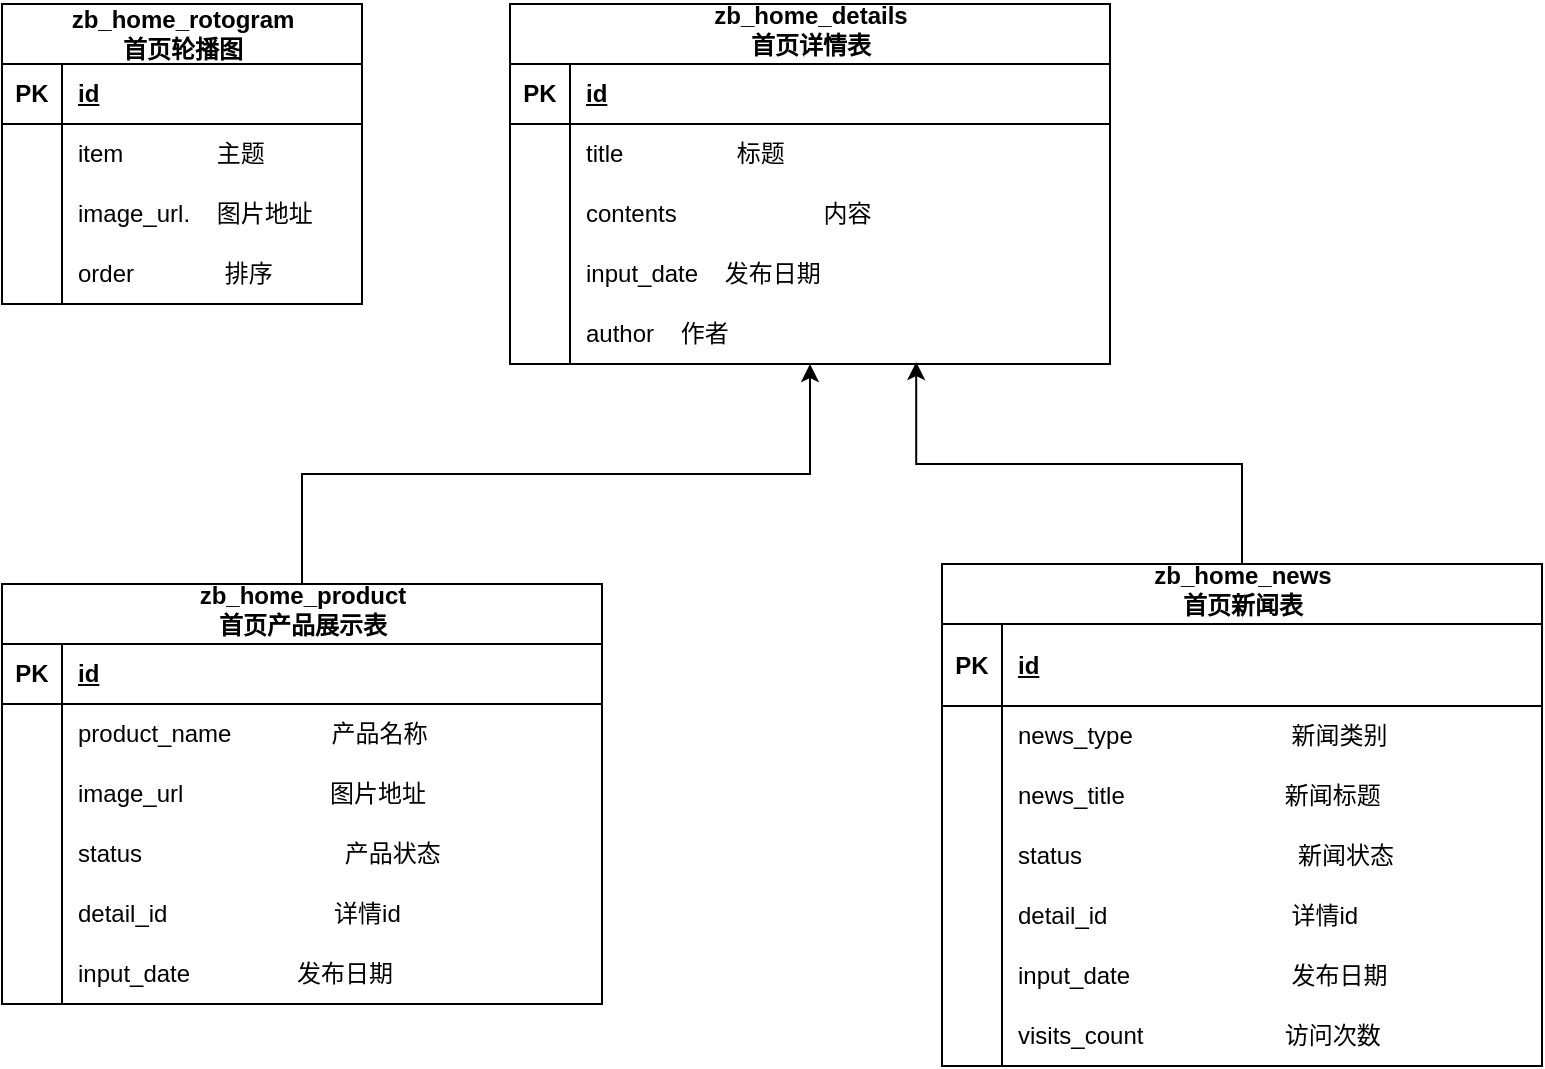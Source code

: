 <mxfile version="21.3.5" type="github">
  <diagram name="第 1 页" id="syiM_yleGJ8HOB4GZRZs">
    <mxGraphModel dx="1434" dy="714" grid="1" gridSize="10" guides="1" tooltips="1" connect="1" arrows="1" fold="1" page="1" pageScale="1" pageWidth="827" pageHeight="1169" math="0" shadow="0">
      <root>
        <mxCell id="0" />
        <mxCell id="1" parent="0" />
        <mxCell id="62JwEKZH6Iw0JbEhYxLb-7" value="zb_home_rotogram&lt;br&gt;首页轮播图" style="shape=table;startSize=30;container=1;collapsible=1;childLayout=tableLayout;fixedRows=1;rowLines=0;fontStyle=1;align=center;resizeLast=1;html=1;" parent="1" vertex="1">
          <mxGeometry x="10" y="100" width="180" height="150" as="geometry" />
        </mxCell>
        <mxCell id="62JwEKZH6Iw0JbEhYxLb-8" value="" style="shape=tableRow;horizontal=0;startSize=0;swimlaneHead=0;swimlaneBody=0;fillColor=none;collapsible=0;dropTarget=0;points=[[0,0.5],[1,0.5]];portConstraint=eastwest;top=0;left=0;right=0;bottom=1;" parent="62JwEKZH6Iw0JbEhYxLb-7" vertex="1">
          <mxGeometry y="30" width="180" height="30" as="geometry" />
        </mxCell>
        <mxCell id="62JwEKZH6Iw0JbEhYxLb-9" value="PK" style="shape=partialRectangle;connectable=0;fillColor=none;top=0;left=0;bottom=0;right=0;fontStyle=1;overflow=hidden;whiteSpace=wrap;html=1;" parent="62JwEKZH6Iw0JbEhYxLb-8" vertex="1">
          <mxGeometry width="30" height="30" as="geometry">
            <mxRectangle width="30" height="30" as="alternateBounds" />
          </mxGeometry>
        </mxCell>
        <mxCell id="62JwEKZH6Iw0JbEhYxLb-10" value="id" style="shape=partialRectangle;connectable=0;fillColor=none;top=0;left=0;bottom=0;right=0;align=left;spacingLeft=6;fontStyle=5;overflow=hidden;whiteSpace=wrap;html=1;" parent="62JwEKZH6Iw0JbEhYxLb-8" vertex="1">
          <mxGeometry x="30" width="150" height="30" as="geometry">
            <mxRectangle width="150" height="30" as="alternateBounds" />
          </mxGeometry>
        </mxCell>
        <mxCell id="62JwEKZH6Iw0JbEhYxLb-11" value="" style="shape=tableRow;horizontal=0;startSize=0;swimlaneHead=0;swimlaneBody=0;fillColor=none;collapsible=0;dropTarget=0;points=[[0,0.5],[1,0.5]];portConstraint=eastwest;top=0;left=0;right=0;bottom=0;" parent="62JwEKZH6Iw0JbEhYxLb-7" vertex="1">
          <mxGeometry y="60" width="180" height="30" as="geometry" />
        </mxCell>
        <mxCell id="62JwEKZH6Iw0JbEhYxLb-12" value="" style="shape=partialRectangle;connectable=0;fillColor=none;top=0;left=0;bottom=0;right=0;editable=1;overflow=hidden;whiteSpace=wrap;html=1;" parent="62JwEKZH6Iw0JbEhYxLb-11" vertex="1">
          <mxGeometry width="30" height="30" as="geometry">
            <mxRectangle width="30" height="30" as="alternateBounds" />
          </mxGeometry>
        </mxCell>
        <mxCell id="62JwEKZH6Iw0JbEhYxLb-13" value="item&amp;nbsp; &amp;nbsp; &amp;nbsp; &amp;nbsp; &amp;nbsp; &amp;nbsp; &amp;nbsp; 主题" style="shape=partialRectangle;connectable=0;fillColor=none;top=0;left=0;bottom=0;right=0;align=left;spacingLeft=6;overflow=hidden;whiteSpace=wrap;html=1;" parent="62JwEKZH6Iw0JbEhYxLb-11" vertex="1">
          <mxGeometry x="30" width="150" height="30" as="geometry">
            <mxRectangle width="150" height="30" as="alternateBounds" />
          </mxGeometry>
        </mxCell>
        <mxCell id="62JwEKZH6Iw0JbEhYxLb-14" value="" style="shape=tableRow;horizontal=0;startSize=0;swimlaneHead=0;swimlaneBody=0;fillColor=none;collapsible=0;dropTarget=0;points=[[0,0.5],[1,0.5]];portConstraint=eastwest;top=0;left=0;right=0;bottom=0;" parent="62JwEKZH6Iw0JbEhYxLb-7" vertex="1">
          <mxGeometry y="90" width="180" height="30" as="geometry" />
        </mxCell>
        <mxCell id="62JwEKZH6Iw0JbEhYxLb-15" value="" style="shape=partialRectangle;connectable=0;fillColor=none;top=0;left=0;bottom=0;right=0;editable=1;overflow=hidden;whiteSpace=wrap;html=1;" parent="62JwEKZH6Iw0JbEhYxLb-14" vertex="1">
          <mxGeometry width="30" height="30" as="geometry">
            <mxRectangle width="30" height="30" as="alternateBounds" />
          </mxGeometry>
        </mxCell>
        <mxCell id="62JwEKZH6Iw0JbEhYxLb-16" value="image_url.&amp;nbsp; &amp;nbsp; 图片地址" style="shape=partialRectangle;connectable=0;fillColor=none;top=0;left=0;bottom=0;right=0;align=left;spacingLeft=6;overflow=hidden;whiteSpace=wrap;html=1;" parent="62JwEKZH6Iw0JbEhYxLb-14" vertex="1">
          <mxGeometry x="30" width="150" height="30" as="geometry">
            <mxRectangle width="150" height="30" as="alternateBounds" />
          </mxGeometry>
        </mxCell>
        <mxCell id="fqI9uryjgh6xHS4i4VFl-1" style="shape=tableRow;horizontal=0;startSize=0;swimlaneHead=0;swimlaneBody=0;fillColor=none;collapsible=0;dropTarget=0;points=[[0,0.5],[1,0.5]];portConstraint=eastwest;top=0;left=0;right=0;bottom=0;" parent="62JwEKZH6Iw0JbEhYxLb-7" vertex="1">
          <mxGeometry y="120" width="180" height="30" as="geometry" />
        </mxCell>
        <mxCell id="fqI9uryjgh6xHS4i4VFl-2" style="shape=partialRectangle;connectable=0;fillColor=none;top=0;left=0;bottom=0;right=0;editable=1;overflow=hidden;whiteSpace=wrap;html=1;" parent="fqI9uryjgh6xHS4i4VFl-1" vertex="1">
          <mxGeometry width="30" height="30" as="geometry">
            <mxRectangle width="30" height="30" as="alternateBounds" />
          </mxGeometry>
        </mxCell>
        <mxCell id="fqI9uryjgh6xHS4i4VFl-3" value="order&amp;nbsp;&lt;span style=&quot;white-space: pre;&quot;&gt;&#x9;&lt;/span&gt;&amp;nbsp; &amp;nbsp; &amp;nbsp; 排序" style="shape=partialRectangle;connectable=0;fillColor=none;top=0;left=0;bottom=0;right=0;align=left;spacingLeft=6;overflow=hidden;whiteSpace=wrap;html=1;" parent="fqI9uryjgh6xHS4i4VFl-1" vertex="1">
          <mxGeometry x="30" width="150" height="30" as="geometry">
            <mxRectangle width="150" height="30" as="alternateBounds" />
          </mxGeometry>
        </mxCell>
        <mxCell id="62JwEKZH6Iw0JbEhYxLb-57" value="" style="edgeStyle=orthogonalEdgeStyle;rounded=0;orthogonalLoop=1;jettySize=auto;html=1;" parent="1" source="62JwEKZH6Iw0JbEhYxLb-20" target="62JwEKZH6Iw0JbEhYxLb-44" edge="1">
          <mxGeometry relative="1" as="geometry" />
        </mxCell>
        <mxCell id="62JwEKZH6Iw0JbEhYxLb-20" value="zb_home_product&lt;br&gt;首页产品展示表" style="shape=table;startSize=30;container=1;collapsible=1;childLayout=tableLayout;fixedRows=1;rowLines=0;fontStyle=1;align=center;resizeLast=1;html=1;verticalAlign=bottom;" parent="1" vertex="1">
          <mxGeometry x="10" y="390" width="300" height="210" as="geometry" />
        </mxCell>
        <mxCell id="62JwEKZH6Iw0JbEhYxLb-21" value="" style="shape=tableRow;horizontal=0;startSize=0;swimlaneHead=0;swimlaneBody=0;fillColor=none;collapsible=0;dropTarget=0;points=[[0,0.5],[1,0.5]];portConstraint=eastwest;top=0;left=0;right=0;bottom=1;" parent="62JwEKZH6Iw0JbEhYxLb-20" vertex="1">
          <mxGeometry y="30" width="300" height="30" as="geometry" />
        </mxCell>
        <mxCell id="62JwEKZH6Iw0JbEhYxLb-22" value="PK" style="shape=partialRectangle;connectable=0;fillColor=none;top=0;left=0;bottom=0;right=0;fontStyle=1;overflow=hidden;whiteSpace=wrap;html=1;" parent="62JwEKZH6Iw0JbEhYxLb-21" vertex="1">
          <mxGeometry width="30" height="30" as="geometry">
            <mxRectangle width="30" height="30" as="alternateBounds" />
          </mxGeometry>
        </mxCell>
        <mxCell id="62JwEKZH6Iw0JbEhYxLb-23" value="id" style="shape=partialRectangle;connectable=0;fillColor=none;top=0;left=0;bottom=0;right=0;align=left;spacingLeft=6;fontStyle=5;overflow=hidden;whiteSpace=wrap;html=1;" parent="62JwEKZH6Iw0JbEhYxLb-21" vertex="1">
          <mxGeometry x="30" width="270" height="30" as="geometry">
            <mxRectangle width="270" height="30" as="alternateBounds" />
          </mxGeometry>
        </mxCell>
        <mxCell id="62JwEKZH6Iw0JbEhYxLb-24" value="" style="shape=tableRow;horizontal=0;startSize=0;swimlaneHead=0;swimlaneBody=0;fillColor=none;collapsible=0;dropTarget=0;points=[[0,0.5],[1,0.5]];portConstraint=eastwest;top=0;left=0;right=0;bottom=0;" parent="62JwEKZH6Iw0JbEhYxLb-20" vertex="1">
          <mxGeometry y="60" width="300" height="30" as="geometry" />
        </mxCell>
        <mxCell id="62JwEKZH6Iw0JbEhYxLb-25" value="" style="shape=partialRectangle;connectable=0;fillColor=none;top=0;left=0;bottom=0;right=0;editable=1;overflow=hidden;whiteSpace=wrap;html=1;" parent="62JwEKZH6Iw0JbEhYxLb-24" vertex="1">
          <mxGeometry width="30" height="30" as="geometry">
            <mxRectangle width="30" height="30" as="alternateBounds" />
          </mxGeometry>
        </mxCell>
        <mxCell id="62JwEKZH6Iw0JbEhYxLb-26" value="product_name&amp;nbsp; &amp;nbsp; &amp;nbsp; &amp;nbsp; &amp;nbsp; &amp;nbsp; &amp;nbsp; &amp;nbsp;产品名称" style="shape=partialRectangle;connectable=0;fillColor=none;top=0;left=0;bottom=0;right=0;align=left;spacingLeft=6;overflow=hidden;whiteSpace=wrap;html=1;" parent="62JwEKZH6Iw0JbEhYxLb-24" vertex="1">
          <mxGeometry x="30" width="270" height="30" as="geometry">
            <mxRectangle width="270" height="30" as="alternateBounds" />
          </mxGeometry>
        </mxCell>
        <mxCell id="62JwEKZH6Iw0JbEhYxLb-27" value="" style="shape=tableRow;horizontal=0;startSize=0;swimlaneHead=0;swimlaneBody=0;fillColor=none;collapsible=0;dropTarget=0;points=[[0,0.5],[1,0.5]];portConstraint=eastwest;top=0;left=0;right=0;bottom=0;" parent="62JwEKZH6Iw0JbEhYxLb-20" vertex="1">
          <mxGeometry y="90" width="300" height="30" as="geometry" />
        </mxCell>
        <mxCell id="62JwEKZH6Iw0JbEhYxLb-28" value="" style="shape=partialRectangle;connectable=0;fillColor=none;top=0;left=0;bottom=0;right=0;editable=1;overflow=hidden;whiteSpace=wrap;html=1;" parent="62JwEKZH6Iw0JbEhYxLb-27" vertex="1">
          <mxGeometry width="30" height="30" as="geometry">
            <mxRectangle width="30" height="30" as="alternateBounds" />
          </mxGeometry>
        </mxCell>
        <mxCell id="62JwEKZH6Iw0JbEhYxLb-29" value="image_url&amp;nbsp; &amp;nbsp; &amp;nbsp; &amp;nbsp; &amp;nbsp; &amp;nbsp; &amp;nbsp; &amp;nbsp; &amp;nbsp; &amp;nbsp; &amp;nbsp; 图片地址" style="shape=partialRectangle;connectable=0;fillColor=none;top=0;left=0;bottom=0;right=0;align=left;spacingLeft=6;overflow=hidden;whiteSpace=wrap;html=1;" parent="62JwEKZH6Iw0JbEhYxLb-27" vertex="1">
          <mxGeometry x="30" width="270" height="30" as="geometry">
            <mxRectangle width="270" height="30" as="alternateBounds" />
          </mxGeometry>
        </mxCell>
        <mxCell id="62JwEKZH6Iw0JbEhYxLb-74" style="shape=tableRow;horizontal=0;startSize=0;swimlaneHead=0;swimlaneBody=0;fillColor=none;collapsible=0;dropTarget=0;points=[[0,0.5],[1,0.5]];portConstraint=eastwest;top=0;left=0;right=0;bottom=0;" parent="62JwEKZH6Iw0JbEhYxLb-20" vertex="1">
          <mxGeometry y="120" width="300" height="30" as="geometry" />
        </mxCell>
        <mxCell id="62JwEKZH6Iw0JbEhYxLb-75" style="shape=partialRectangle;connectable=0;fillColor=none;top=0;left=0;bottom=0;right=0;editable=1;overflow=hidden;whiteSpace=wrap;html=1;" parent="62JwEKZH6Iw0JbEhYxLb-74" vertex="1">
          <mxGeometry width="30" height="30" as="geometry">
            <mxRectangle width="30" height="30" as="alternateBounds" />
          </mxGeometry>
        </mxCell>
        <mxCell id="62JwEKZH6Iw0JbEhYxLb-76" value="status&lt;span style=&quot;white-space: pre;&quot;&gt; &lt;span style=&quot;white-space: pre;&quot;&gt; &lt;span style=&quot;white-space: pre;&quot;&gt;&#x9;&lt;/span&gt;&lt;span style=&quot;white-space: pre;&quot;&gt;&#x9;&lt;/span&gt;&lt;span style=&quot;white-space: pre;&quot;&gt;&#x9;&lt;/span&gt;&lt;span style=&quot;white-space: pre;&quot;&gt;&#x9;&lt;/span&gt;&lt;/span&gt;&lt;/span&gt;产品状态" style="shape=partialRectangle;connectable=0;fillColor=none;top=0;left=0;bottom=0;right=0;align=left;spacingLeft=6;overflow=hidden;whiteSpace=wrap;html=1;" parent="62JwEKZH6Iw0JbEhYxLb-74" vertex="1">
          <mxGeometry x="30" width="270" height="30" as="geometry">
            <mxRectangle width="270" height="30" as="alternateBounds" />
          </mxGeometry>
        </mxCell>
        <mxCell id="62JwEKZH6Iw0JbEhYxLb-41" style="shape=tableRow;horizontal=0;startSize=0;swimlaneHead=0;swimlaneBody=0;fillColor=none;collapsible=0;dropTarget=0;points=[[0,0.5],[1,0.5]];portConstraint=eastwest;top=0;left=0;right=0;bottom=0;" parent="62JwEKZH6Iw0JbEhYxLb-20" vertex="1">
          <mxGeometry y="150" width="300" height="30" as="geometry" />
        </mxCell>
        <mxCell id="62JwEKZH6Iw0JbEhYxLb-42" style="shape=partialRectangle;connectable=0;fillColor=none;top=0;left=0;bottom=0;right=0;editable=1;overflow=hidden;whiteSpace=wrap;html=1;" parent="62JwEKZH6Iw0JbEhYxLb-41" vertex="1">
          <mxGeometry width="30" height="30" as="geometry">
            <mxRectangle width="30" height="30" as="alternateBounds" />
          </mxGeometry>
        </mxCell>
        <mxCell id="62JwEKZH6Iw0JbEhYxLb-43" value="detail_id&amp;nbsp; &amp;nbsp; &amp;nbsp; &amp;nbsp; &amp;nbsp; &amp;nbsp; &amp;nbsp; &amp;nbsp; &amp;nbsp; &amp;nbsp; &amp;nbsp; &amp;nbsp; &amp;nbsp;详情id" style="shape=partialRectangle;connectable=0;fillColor=none;top=0;left=0;bottom=0;right=0;align=left;spacingLeft=6;overflow=hidden;whiteSpace=wrap;html=1;" parent="62JwEKZH6Iw0JbEhYxLb-41" vertex="1">
          <mxGeometry x="30" width="270" height="30" as="geometry">
            <mxRectangle width="270" height="30" as="alternateBounds" />
          </mxGeometry>
        </mxCell>
        <mxCell id="_2c-jrytz2PSMY9AqJ9Z-1" style="shape=tableRow;horizontal=0;startSize=0;swimlaneHead=0;swimlaneBody=0;fillColor=none;collapsible=0;dropTarget=0;points=[[0,0.5],[1,0.5]];portConstraint=eastwest;top=0;left=0;right=0;bottom=0;" vertex="1" parent="62JwEKZH6Iw0JbEhYxLb-20">
          <mxGeometry y="180" width="300" height="30" as="geometry" />
        </mxCell>
        <mxCell id="_2c-jrytz2PSMY9AqJ9Z-2" style="shape=partialRectangle;connectable=0;fillColor=none;top=0;left=0;bottom=0;right=0;editable=1;overflow=hidden;whiteSpace=wrap;html=1;" vertex="1" parent="_2c-jrytz2PSMY9AqJ9Z-1">
          <mxGeometry width="30" height="30" as="geometry">
            <mxRectangle width="30" height="30" as="alternateBounds" />
          </mxGeometry>
        </mxCell>
        <mxCell id="_2c-jrytz2PSMY9AqJ9Z-3" value="input_date&amp;nbsp;&amp;nbsp; &lt;span style=&quot;border-color: var(--border-color);&quot;&gt; &lt;/span&gt;&lt;span style=&quot;border-color: var(--border-color);&quot;&gt; &lt;span style=&quot;border-color: var(--border-color);&quot;&gt;&lt;span style=&quot;white-space: pre;&quot;&gt;&amp;nbsp;&amp;nbsp;&amp;nbsp;&amp;nbsp;&lt;/span&gt;&lt;/span&gt;&lt;span style=&quot;border-color: var(--border-color);&quot;&gt;&lt;span style=&quot;white-space: pre;&quot;&gt;&amp;nbsp;&amp;nbsp;&amp;nbsp;&amp;nbsp;&lt;/span&gt;&lt;/span&gt;&lt;span style=&quot;border-color: var(--border-color);&quot;&gt;&lt;span style=&quot;white-space: pre;&quot;&gt;&amp;nbsp;&amp;nbsp;&amp;nbsp;&amp;nbsp;&lt;/span&gt;&lt;/span&gt;&lt;/span&gt;&lt;span style=&quot;border-color: var(--border-color);&quot;&gt;&amp;nbsp;&lt;/span&gt;&lt;span style=&quot;border-color: var(--border-color);&quot;&gt;&lt;/span&gt;发布日期&amp;nbsp; &amp;nbsp; &amp;nbsp; &amp;nbsp; &amp;nbsp; &amp;nbsp; &amp;nbsp; &amp;nbsp; &amp;nbsp; &amp;nbsp; &amp;nbsp; &amp;nbsp;" style="shape=partialRectangle;connectable=0;fillColor=none;top=0;left=0;bottom=0;right=0;align=left;spacingLeft=6;overflow=hidden;whiteSpace=wrap;html=1;" vertex="1" parent="_2c-jrytz2PSMY9AqJ9Z-1">
          <mxGeometry x="30" width="270" height="30" as="geometry">
            <mxRectangle width="270" height="30" as="alternateBounds" />
          </mxGeometry>
        </mxCell>
        <mxCell id="62JwEKZH6Iw0JbEhYxLb-44" value="zb_home_details&lt;br&gt;首页详情表" style="shape=table;startSize=30;container=1;collapsible=1;childLayout=tableLayout;fixedRows=1;rowLines=0;fontStyle=1;align=center;resizeLast=1;html=1;verticalAlign=bottom;" parent="1" vertex="1">
          <mxGeometry x="264" y="100" width="300" height="180" as="geometry" />
        </mxCell>
        <mxCell id="62JwEKZH6Iw0JbEhYxLb-45" value="" style="shape=tableRow;horizontal=0;startSize=0;swimlaneHead=0;swimlaneBody=0;fillColor=none;collapsible=0;dropTarget=0;points=[[0,0.5],[1,0.5]];portConstraint=eastwest;top=0;left=0;right=0;bottom=1;" parent="62JwEKZH6Iw0JbEhYxLb-44" vertex="1">
          <mxGeometry y="30" width="300" height="30" as="geometry" />
        </mxCell>
        <mxCell id="62JwEKZH6Iw0JbEhYxLb-46" value="PK" style="shape=partialRectangle;connectable=0;fillColor=none;top=0;left=0;bottom=0;right=0;fontStyle=1;overflow=hidden;whiteSpace=wrap;html=1;" parent="62JwEKZH6Iw0JbEhYxLb-45" vertex="1">
          <mxGeometry width="30" height="30" as="geometry">
            <mxRectangle width="30" height="30" as="alternateBounds" />
          </mxGeometry>
        </mxCell>
        <mxCell id="62JwEKZH6Iw0JbEhYxLb-47" value="id" style="shape=partialRectangle;connectable=0;fillColor=none;top=0;left=0;bottom=0;right=0;align=left;spacingLeft=6;fontStyle=5;overflow=hidden;whiteSpace=wrap;html=1;" parent="62JwEKZH6Iw0JbEhYxLb-45" vertex="1">
          <mxGeometry x="30" width="270" height="30" as="geometry">
            <mxRectangle width="270" height="30" as="alternateBounds" />
          </mxGeometry>
        </mxCell>
        <mxCell id="62JwEKZH6Iw0JbEhYxLb-48" value="" style="shape=tableRow;horizontal=0;startSize=0;swimlaneHead=0;swimlaneBody=0;fillColor=none;collapsible=0;dropTarget=0;points=[[0,0.5],[1,0.5]];portConstraint=eastwest;top=0;left=0;right=0;bottom=0;" parent="62JwEKZH6Iw0JbEhYxLb-44" vertex="1">
          <mxGeometry y="60" width="300" height="30" as="geometry" />
        </mxCell>
        <mxCell id="62JwEKZH6Iw0JbEhYxLb-49" value="" style="shape=partialRectangle;connectable=0;fillColor=none;top=0;left=0;bottom=0;right=0;editable=1;overflow=hidden;whiteSpace=wrap;html=1;" parent="62JwEKZH6Iw0JbEhYxLb-48" vertex="1">
          <mxGeometry width="30" height="30" as="geometry">
            <mxRectangle width="30" height="30" as="alternateBounds" />
          </mxGeometry>
        </mxCell>
        <mxCell id="62JwEKZH6Iw0JbEhYxLb-50" value="title&amp;nbsp; &amp;nbsp; &amp;nbsp; &amp;nbsp; &amp;nbsp; &amp;nbsp; &amp;nbsp;&amp;nbsp;&lt;span style=&quot;white-space: pre;&quot;&gt; &lt;/span&gt;&lt;span style=&quot;white-space: pre;&quot;&gt; &lt;/span&gt;&lt;span style=&quot;white-space: pre;&quot;&gt; &lt;/span&gt;标题" style="shape=partialRectangle;connectable=0;fillColor=none;top=0;left=0;bottom=0;right=0;align=left;spacingLeft=6;overflow=hidden;whiteSpace=wrap;html=1;" parent="62JwEKZH6Iw0JbEhYxLb-48" vertex="1">
          <mxGeometry x="30" width="270" height="30" as="geometry">
            <mxRectangle width="270" height="30" as="alternateBounds" />
          </mxGeometry>
        </mxCell>
        <mxCell id="62JwEKZH6Iw0JbEhYxLb-51" value="" style="shape=tableRow;horizontal=0;startSize=0;swimlaneHead=0;swimlaneBody=0;fillColor=none;collapsible=0;dropTarget=0;points=[[0,0.5],[1,0.5]];portConstraint=eastwest;top=0;left=0;right=0;bottom=0;" parent="62JwEKZH6Iw0JbEhYxLb-44" vertex="1">
          <mxGeometry y="90" width="300" height="30" as="geometry" />
        </mxCell>
        <mxCell id="62JwEKZH6Iw0JbEhYxLb-52" value="" style="shape=partialRectangle;connectable=0;fillColor=none;top=0;left=0;bottom=0;right=0;editable=1;overflow=hidden;whiteSpace=wrap;html=1;" parent="62JwEKZH6Iw0JbEhYxLb-51" vertex="1">
          <mxGeometry width="30" height="30" as="geometry">
            <mxRectangle width="30" height="30" as="alternateBounds" />
          </mxGeometry>
        </mxCell>
        <mxCell id="62JwEKZH6Iw0JbEhYxLb-53" value="contents&amp;nbsp; &amp;nbsp; &amp;nbsp; &amp;nbsp; &amp;nbsp; &amp;nbsp; &amp;nbsp; &amp;nbsp; &amp;nbsp; &amp;nbsp; &amp;nbsp;&lt;span style=&quot;white-space: pre;&quot;&gt; &lt;/span&gt;内容" style="shape=partialRectangle;connectable=0;fillColor=none;top=0;left=0;bottom=0;right=0;align=left;spacingLeft=6;overflow=hidden;whiteSpace=wrap;html=1;" parent="62JwEKZH6Iw0JbEhYxLb-51" vertex="1">
          <mxGeometry x="30" width="270" height="30" as="geometry">
            <mxRectangle width="270" height="30" as="alternateBounds" />
          </mxGeometry>
        </mxCell>
        <mxCell id="62JwEKZH6Iw0JbEhYxLb-54" style="shape=tableRow;horizontal=0;startSize=0;swimlaneHead=0;swimlaneBody=0;fillColor=none;collapsible=0;dropTarget=0;points=[[0,0.5],[1,0.5]];portConstraint=eastwest;top=0;left=0;right=0;bottom=0;" parent="62JwEKZH6Iw0JbEhYxLb-44" vertex="1">
          <mxGeometry y="120" width="300" height="30" as="geometry" />
        </mxCell>
        <mxCell id="62JwEKZH6Iw0JbEhYxLb-55" style="shape=partialRectangle;connectable=0;fillColor=none;top=0;left=0;bottom=0;right=0;editable=1;overflow=hidden;whiteSpace=wrap;html=1;" parent="62JwEKZH6Iw0JbEhYxLb-54" vertex="1">
          <mxGeometry width="30" height="30" as="geometry">
            <mxRectangle width="30" height="30" as="alternateBounds" />
          </mxGeometry>
        </mxCell>
        <mxCell id="62JwEKZH6Iw0JbEhYxLb-56" value="input_date &lt;span style=&quot;white-space: pre;&quot;&gt; &lt;/span&gt;&lt;span style=&quot;white-space: pre;&quot;&gt; &lt;/span&gt;&lt;span style=&quot;white-space: pre;&quot;&gt; &lt;/span&gt;发布日期&amp;nbsp; &amp;nbsp; &amp;nbsp; &amp;nbsp; &amp;nbsp; &amp;nbsp; &amp;nbsp; &amp;nbsp; &amp;nbsp; &amp;nbsp; &amp;nbsp; &amp;nbsp;" style="shape=partialRectangle;connectable=0;fillColor=none;top=0;left=0;bottom=0;right=0;align=left;spacingLeft=6;overflow=hidden;whiteSpace=wrap;html=1;" parent="62JwEKZH6Iw0JbEhYxLb-54" vertex="1">
          <mxGeometry x="30" width="270" height="30" as="geometry">
            <mxRectangle width="270" height="30" as="alternateBounds" />
          </mxGeometry>
        </mxCell>
        <mxCell id="62JwEKZH6Iw0JbEhYxLb-58" style="shape=tableRow;horizontal=0;startSize=0;swimlaneHead=0;swimlaneBody=0;fillColor=none;collapsible=0;dropTarget=0;points=[[0,0.5],[1,0.5]];portConstraint=eastwest;top=0;left=0;right=0;bottom=0;" parent="62JwEKZH6Iw0JbEhYxLb-44" vertex="1">
          <mxGeometry y="150" width="300" height="30" as="geometry" />
        </mxCell>
        <mxCell id="62JwEKZH6Iw0JbEhYxLb-59" style="shape=partialRectangle;connectable=0;fillColor=none;top=0;left=0;bottom=0;right=0;editable=1;overflow=hidden;whiteSpace=wrap;html=1;" parent="62JwEKZH6Iw0JbEhYxLb-58" vertex="1">
          <mxGeometry width="30" height="30" as="geometry">
            <mxRectangle width="30" height="30" as="alternateBounds" />
          </mxGeometry>
        </mxCell>
        <mxCell id="62JwEKZH6Iw0JbEhYxLb-60" value="author&lt;span style=&quot;white-space: pre;&quot;&gt; &lt;/span&gt;&lt;span style=&quot;white-space: pre;&quot;&gt; &lt;/span&gt;&lt;span style=&quot;white-space: pre;&quot;&gt; &lt;/span&gt;&lt;span style=&quot;white-space: pre;&quot;&gt; &lt;/span&gt;作者" style="shape=partialRectangle;connectable=0;fillColor=none;top=0;left=0;bottom=0;right=0;align=left;spacingLeft=6;overflow=hidden;whiteSpace=wrap;html=1;" parent="62JwEKZH6Iw0JbEhYxLb-58" vertex="1">
          <mxGeometry x="30" width="270" height="30" as="geometry">
            <mxRectangle width="270" height="30" as="alternateBounds" />
          </mxGeometry>
        </mxCell>
        <mxCell id="62JwEKZH6Iw0JbEhYxLb-84" style="edgeStyle=orthogonalEdgeStyle;rounded=0;orthogonalLoop=1;jettySize=auto;html=1;entryX=0.677;entryY=0.967;entryDx=0;entryDy=0;entryPerimeter=0;" parent="1" source="62JwEKZH6Iw0JbEhYxLb-61" target="62JwEKZH6Iw0JbEhYxLb-58" edge="1">
          <mxGeometry relative="1" as="geometry" />
        </mxCell>
        <mxCell id="62JwEKZH6Iw0JbEhYxLb-61" value="zb_home_news&lt;br&gt;首页新闻表" style="shape=table;startSize=30;container=1;collapsible=1;childLayout=tableLayout;fixedRows=1;rowLines=0;fontStyle=1;align=center;resizeLast=1;html=1;verticalAlign=bottom;" parent="1" vertex="1">
          <mxGeometry x="480" y="380" width="300" height="251" as="geometry" />
        </mxCell>
        <mxCell id="62JwEKZH6Iw0JbEhYxLb-62" value="" style="shape=tableRow;horizontal=0;startSize=0;swimlaneHead=0;swimlaneBody=0;fillColor=none;collapsible=0;dropTarget=0;points=[[0,0.5],[1,0.5]];portConstraint=eastwest;top=0;left=0;right=0;bottom=1;" parent="62JwEKZH6Iw0JbEhYxLb-61" vertex="1">
          <mxGeometry y="30" width="300" height="41" as="geometry" />
        </mxCell>
        <mxCell id="62JwEKZH6Iw0JbEhYxLb-63" value="PK" style="shape=partialRectangle;connectable=0;fillColor=none;top=0;left=0;bottom=0;right=0;fontStyle=1;overflow=hidden;whiteSpace=wrap;html=1;" parent="62JwEKZH6Iw0JbEhYxLb-62" vertex="1">
          <mxGeometry width="30" height="41" as="geometry">
            <mxRectangle width="30" height="41" as="alternateBounds" />
          </mxGeometry>
        </mxCell>
        <mxCell id="62JwEKZH6Iw0JbEhYxLb-64" value="id" style="shape=partialRectangle;connectable=0;fillColor=none;top=0;left=0;bottom=0;right=0;align=left;spacingLeft=6;fontStyle=5;overflow=hidden;whiteSpace=wrap;html=1;" parent="62JwEKZH6Iw0JbEhYxLb-62" vertex="1">
          <mxGeometry x="30" width="270" height="41" as="geometry">
            <mxRectangle width="270" height="41" as="alternateBounds" />
          </mxGeometry>
        </mxCell>
        <mxCell id="62JwEKZH6Iw0JbEhYxLb-65" value="" style="shape=tableRow;horizontal=0;startSize=0;swimlaneHead=0;swimlaneBody=0;fillColor=none;collapsible=0;dropTarget=0;points=[[0,0.5],[1,0.5]];portConstraint=eastwest;top=0;left=0;right=0;bottom=0;" parent="62JwEKZH6Iw0JbEhYxLb-61" vertex="1">
          <mxGeometry y="71" width="300" height="30" as="geometry" />
        </mxCell>
        <mxCell id="62JwEKZH6Iw0JbEhYxLb-66" value="" style="shape=partialRectangle;connectable=0;fillColor=none;top=0;left=0;bottom=0;right=0;editable=1;overflow=hidden;whiteSpace=wrap;html=1;" parent="62JwEKZH6Iw0JbEhYxLb-65" vertex="1">
          <mxGeometry width="30" height="30" as="geometry">
            <mxRectangle width="30" height="30" as="alternateBounds" />
          </mxGeometry>
        </mxCell>
        <mxCell id="62JwEKZH6Iw0JbEhYxLb-67" value="news_type&amp;nbsp; &amp;nbsp; &amp;nbsp; &amp;nbsp; &amp;nbsp; &amp;nbsp; &amp;nbsp; &amp;nbsp;&lt;span style=&quot;white-space: pre;&quot;&gt;&#x9;&lt;/span&gt;&lt;span style=&quot;white-space: pre;&quot;&gt; &lt;/span&gt;新闻类别" style="shape=partialRectangle;connectable=0;fillColor=none;top=0;left=0;bottom=0;right=0;align=left;spacingLeft=6;overflow=hidden;whiteSpace=wrap;html=1;" parent="62JwEKZH6Iw0JbEhYxLb-65" vertex="1">
          <mxGeometry x="30" width="270" height="30" as="geometry">
            <mxRectangle width="270" height="30" as="alternateBounds" />
          </mxGeometry>
        </mxCell>
        <mxCell id="62JwEKZH6Iw0JbEhYxLb-68" value="" style="shape=tableRow;horizontal=0;startSize=0;swimlaneHead=0;swimlaneBody=0;fillColor=none;collapsible=0;dropTarget=0;points=[[0,0.5],[1,0.5]];portConstraint=eastwest;top=0;left=0;right=0;bottom=0;" parent="62JwEKZH6Iw0JbEhYxLb-61" vertex="1">
          <mxGeometry y="101" width="300" height="30" as="geometry" />
        </mxCell>
        <mxCell id="62JwEKZH6Iw0JbEhYxLb-69" value="" style="shape=partialRectangle;connectable=0;fillColor=none;top=0;left=0;bottom=0;right=0;editable=1;overflow=hidden;whiteSpace=wrap;html=1;" parent="62JwEKZH6Iw0JbEhYxLb-68" vertex="1">
          <mxGeometry width="30" height="30" as="geometry">
            <mxRectangle width="30" height="30" as="alternateBounds" />
          </mxGeometry>
        </mxCell>
        <mxCell id="62JwEKZH6Iw0JbEhYxLb-70" value="news_title&amp;nbsp; &amp;nbsp; &amp;nbsp; &amp;nbsp; &amp;nbsp; &amp;nbsp; &amp;nbsp; &amp;nbsp; &amp;nbsp; &amp;nbsp; &amp;nbsp; &amp;nbsp; 新闻标题" style="shape=partialRectangle;connectable=0;fillColor=none;top=0;left=0;bottom=0;right=0;align=left;spacingLeft=6;overflow=hidden;whiteSpace=wrap;html=1;" parent="62JwEKZH6Iw0JbEhYxLb-68" vertex="1">
          <mxGeometry x="30" width="270" height="30" as="geometry">
            <mxRectangle width="270" height="30" as="alternateBounds" />
          </mxGeometry>
        </mxCell>
        <mxCell id="62JwEKZH6Iw0JbEhYxLb-71" style="shape=tableRow;horizontal=0;startSize=0;swimlaneHead=0;swimlaneBody=0;fillColor=none;collapsible=0;dropTarget=0;points=[[0,0.5],[1,0.5]];portConstraint=eastwest;top=0;left=0;right=0;bottom=0;" parent="62JwEKZH6Iw0JbEhYxLb-61" vertex="1">
          <mxGeometry y="131" width="300" height="30" as="geometry" />
        </mxCell>
        <mxCell id="62JwEKZH6Iw0JbEhYxLb-72" style="shape=partialRectangle;connectable=0;fillColor=none;top=0;left=0;bottom=0;right=0;editable=1;overflow=hidden;whiteSpace=wrap;html=1;" parent="62JwEKZH6Iw0JbEhYxLb-71" vertex="1">
          <mxGeometry width="30" height="30" as="geometry">
            <mxRectangle width="30" height="30" as="alternateBounds" />
          </mxGeometry>
        </mxCell>
        <mxCell id="62JwEKZH6Iw0JbEhYxLb-73" value="status&amp;nbsp; &amp;nbsp; &amp;nbsp; &amp;nbsp; &amp;nbsp; &amp;nbsp; &amp;nbsp; &amp;nbsp; &amp;nbsp; &lt;span style=&quot;white-space: pre;&quot;&gt;&#x9;&lt;span style=&quot;white-space: pre;&quot;&gt;&#x9;&lt;/span&gt;&lt;/span&gt;&amp;nbsp; 新闻状态" style="shape=partialRectangle;connectable=0;fillColor=none;top=0;left=0;bottom=0;right=0;align=left;spacingLeft=6;overflow=hidden;whiteSpace=wrap;html=1;" parent="62JwEKZH6Iw0JbEhYxLb-71" vertex="1">
          <mxGeometry x="30" width="270" height="30" as="geometry">
            <mxRectangle width="270" height="30" as="alternateBounds" />
          </mxGeometry>
        </mxCell>
        <mxCell id="62JwEKZH6Iw0JbEhYxLb-77" style="shape=tableRow;horizontal=0;startSize=0;swimlaneHead=0;swimlaneBody=0;fillColor=none;collapsible=0;dropTarget=0;points=[[0,0.5],[1,0.5]];portConstraint=eastwest;top=0;left=0;right=0;bottom=0;" parent="62JwEKZH6Iw0JbEhYxLb-61" vertex="1">
          <mxGeometry y="161" width="300" height="30" as="geometry" />
        </mxCell>
        <mxCell id="62JwEKZH6Iw0JbEhYxLb-78" style="shape=partialRectangle;connectable=0;fillColor=none;top=0;left=0;bottom=0;right=0;editable=1;overflow=hidden;whiteSpace=wrap;html=1;" parent="62JwEKZH6Iw0JbEhYxLb-77" vertex="1">
          <mxGeometry width="30" height="30" as="geometry">
            <mxRectangle width="30" height="30" as="alternateBounds" />
          </mxGeometry>
        </mxCell>
        <mxCell id="62JwEKZH6Iw0JbEhYxLb-79" value="detail_id&lt;span style=&quot;white-space: pre;&quot;&gt; &lt;/span&gt;&lt;span style=&quot;white-space: pre;&quot;&gt; &lt;/span&gt;&lt;span style=&quot;white-space: pre;&quot;&gt; &lt;span style=&quot;white-space: pre;&quot;&gt;&#x9;&lt;/span&gt;&lt;span style=&quot;white-space: pre;&quot;&gt;&#x9;&lt;/span&gt;&lt;span style=&quot;white-space: pre;&quot;&gt;&#x9;&lt;/span&gt;&lt;/span&gt;&lt;span style=&quot;white-space: pre;&quot;&gt; &lt;/span&gt;详情id" style="shape=partialRectangle;connectable=0;fillColor=none;top=0;left=0;bottom=0;right=0;align=left;spacingLeft=6;overflow=hidden;whiteSpace=wrap;html=1;" parent="62JwEKZH6Iw0JbEhYxLb-77" vertex="1">
          <mxGeometry x="30" width="270" height="30" as="geometry">
            <mxRectangle width="270" height="30" as="alternateBounds" />
          </mxGeometry>
        </mxCell>
        <mxCell id="62JwEKZH6Iw0JbEhYxLb-80" style="shape=tableRow;horizontal=0;startSize=0;swimlaneHead=0;swimlaneBody=0;fillColor=none;collapsible=0;dropTarget=0;points=[[0,0.5],[1,0.5]];portConstraint=eastwest;top=0;left=0;right=0;bottom=0;" parent="62JwEKZH6Iw0JbEhYxLb-61" vertex="1">
          <mxGeometry y="191" width="300" height="30" as="geometry" />
        </mxCell>
        <mxCell id="62JwEKZH6Iw0JbEhYxLb-81" style="shape=partialRectangle;connectable=0;fillColor=none;top=0;left=0;bottom=0;right=0;editable=1;overflow=hidden;whiteSpace=wrap;html=1;" parent="62JwEKZH6Iw0JbEhYxLb-80" vertex="1">
          <mxGeometry width="30" height="30" as="geometry">
            <mxRectangle width="30" height="30" as="alternateBounds" />
          </mxGeometry>
        </mxCell>
        <mxCell id="62JwEKZH6Iw0JbEhYxLb-82" value="input_date&amp;nbsp; &lt;span style=&quot;white-space: pre;&quot;&gt; &lt;/span&gt;&lt;span style=&quot;white-space: pre;&quot;&gt; &lt;/span&gt;&lt;span style=&quot;white-space: pre;&quot;&gt; &lt;span style=&quot;white-space: pre;&quot;&gt;&#x9;&lt;/span&gt;&lt;span style=&quot;white-space: pre;&quot;&gt;&#x9;&lt;/span&gt;&lt;span style=&quot;white-space: pre;&quot;&gt;&#x9;&lt;/span&gt;&lt;/span&gt;&lt;span style=&quot;border-color: var(--border-color);&quot;&gt; &lt;/span&gt;&lt;span style=&quot;border-color: var(--border-color);&quot;&gt; &lt;/span&gt;发布日期&amp;nbsp; &amp;nbsp; &amp;nbsp; &amp;nbsp; &amp;nbsp; &amp;nbsp; &amp;nbsp; &amp;nbsp; &amp;nbsp; &amp;nbsp; &amp;nbsp; &amp;nbsp;" style="shape=partialRectangle;connectable=0;fillColor=none;top=0;left=0;bottom=0;right=0;align=left;spacingLeft=6;overflow=hidden;whiteSpace=wrap;html=1;" parent="62JwEKZH6Iw0JbEhYxLb-80" vertex="1">
          <mxGeometry x="30" width="270" height="30" as="geometry">
            <mxRectangle width="270" height="30" as="alternateBounds" />
          </mxGeometry>
        </mxCell>
        <mxCell id="nacWgWh1dwXCCO9aq438-1" style="shape=tableRow;horizontal=0;startSize=0;swimlaneHead=0;swimlaneBody=0;fillColor=none;collapsible=0;dropTarget=0;points=[[0,0.5],[1,0.5]];portConstraint=eastwest;top=0;left=0;right=0;bottom=0;" parent="62JwEKZH6Iw0JbEhYxLb-61" vertex="1">
          <mxGeometry y="221" width="300" height="30" as="geometry" />
        </mxCell>
        <mxCell id="nacWgWh1dwXCCO9aq438-2" style="shape=partialRectangle;connectable=0;fillColor=none;top=0;left=0;bottom=0;right=0;editable=1;overflow=hidden;whiteSpace=wrap;html=1;" parent="nacWgWh1dwXCCO9aq438-1" vertex="1">
          <mxGeometry width="30" height="30" as="geometry">
            <mxRectangle width="30" height="30" as="alternateBounds" />
          </mxGeometry>
        </mxCell>
        <mxCell id="nacWgWh1dwXCCO9aq438-3" value="visits_count&lt;span style=&quot;white-space: pre;&quot;&gt;&#x9;&lt;/span&gt;&lt;span style=&quot;white-space: pre;&quot;&gt;&#x9;&lt;span style=&quot;white-space: pre;&quot;&gt;&#x9;&lt;/span&gt;&lt;/span&gt;访问次数" style="shape=partialRectangle;connectable=0;fillColor=none;top=0;left=0;bottom=0;right=0;align=left;spacingLeft=6;overflow=hidden;whiteSpace=wrap;html=1;" parent="nacWgWh1dwXCCO9aq438-1" vertex="1">
          <mxGeometry x="30" width="270" height="30" as="geometry">
            <mxRectangle width="270" height="30" as="alternateBounds" />
          </mxGeometry>
        </mxCell>
      </root>
    </mxGraphModel>
  </diagram>
</mxfile>
